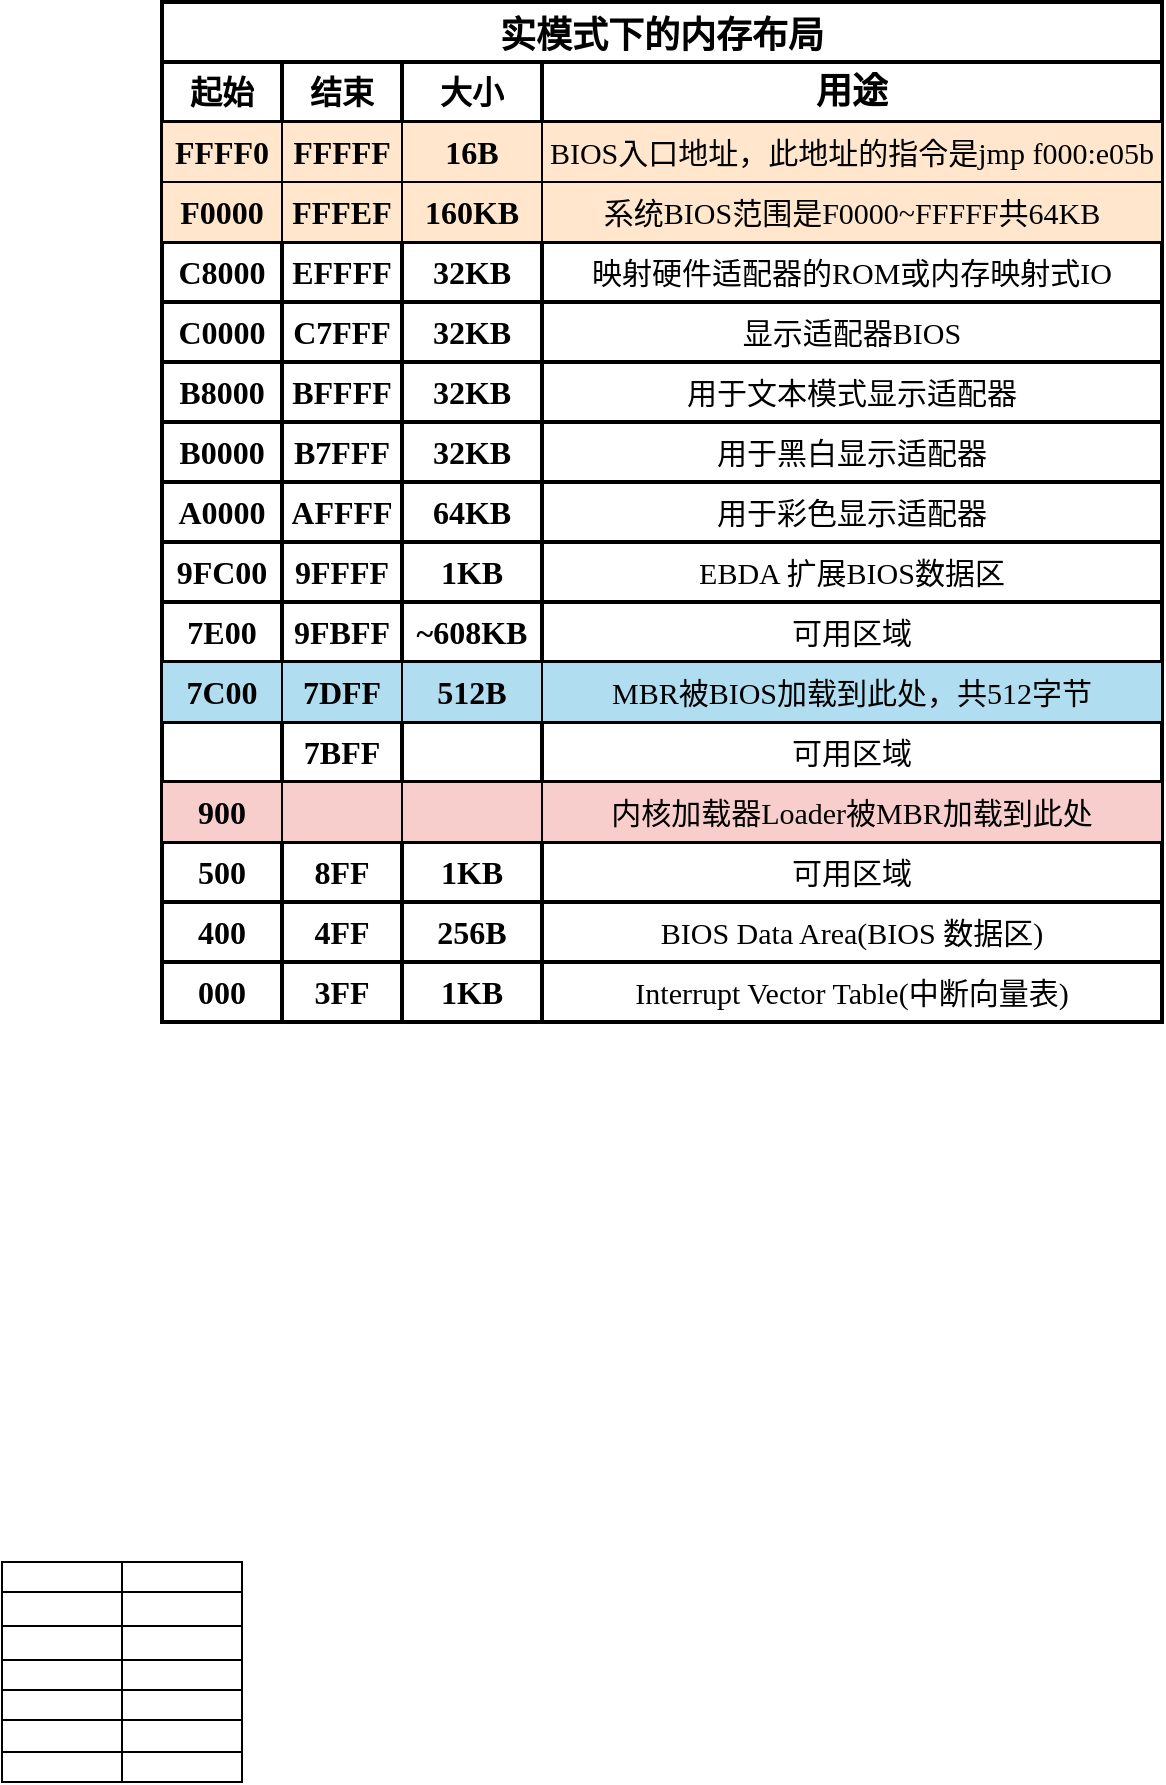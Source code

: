 <mxfile version="16.2.4" type="github">
  <diagram id="jSHMd2aRh1e1BJgxXP-O" name="Page-1">
    <mxGraphModel dx="981" dy="5235" grid="1" gridSize="10" guides="1" tooltips="1" connect="1" arrows="1" fold="1" page="1" pageScale="1" pageWidth="3300" pageHeight="4681" math="0" shadow="0">
      <root>
        <mxCell id="0" />
        <mxCell id="1" parent="0" />
        <mxCell id="OWTbBdpXJU32U66mGdt4-4" value="" style="shape=table;startSize=0;container=1;collapsible=0;childLayout=tableLayout;" parent="1" vertex="1">
          <mxGeometry x="40" y="30" width="120" height="110" as="geometry" />
        </mxCell>
        <mxCell id="OWTbBdpXJU32U66mGdt4-23" style="shape=tableRow;horizontal=0;startSize=0;swimlaneHead=0;swimlaneBody=0;top=0;left=0;bottom=0;right=0;collapsible=0;dropTarget=0;fillColor=none;points=[[0,0.5],[1,0.5]];portConstraint=eastwest;" parent="OWTbBdpXJU32U66mGdt4-4" vertex="1">
          <mxGeometry width="120" height="15" as="geometry" />
        </mxCell>
        <mxCell id="OWTbBdpXJU32U66mGdt4-24" style="shape=partialRectangle;html=1;whiteSpace=wrap;connectable=0;overflow=hidden;fillColor=none;top=0;left=0;bottom=0;right=0;pointerEvents=1;" parent="OWTbBdpXJU32U66mGdt4-23" vertex="1">
          <mxGeometry width="60" height="15" as="geometry">
            <mxRectangle width="60" height="15" as="alternateBounds" />
          </mxGeometry>
        </mxCell>
        <mxCell id="OWTbBdpXJU32U66mGdt4-25" style="shape=partialRectangle;html=1;whiteSpace=wrap;connectable=0;overflow=hidden;fillColor=none;top=0;left=0;bottom=0;right=0;pointerEvents=1;" parent="OWTbBdpXJU32U66mGdt4-23" vertex="1">
          <mxGeometry x="60" width="60" height="15" as="geometry">
            <mxRectangle width="60" height="15" as="alternateBounds" />
          </mxGeometry>
        </mxCell>
        <mxCell id="OWTbBdpXJU32U66mGdt4-5" value="" style="shape=tableRow;horizontal=0;startSize=0;swimlaneHead=0;swimlaneBody=0;top=0;left=0;bottom=0;right=0;collapsible=0;dropTarget=0;fillColor=none;points=[[0,0.5],[1,0.5]];portConstraint=eastwest;" parent="OWTbBdpXJU32U66mGdt4-4" vertex="1">
          <mxGeometry y="15" width="120" height="17" as="geometry" />
        </mxCell>
        <mxCell id="OWTbBdpXJU32U66mGdt4-6" value="" style="shape=partialRectangle;html=1;whiteSpace=wrap;connectable=0;overflow=hidden;fillColor=none;top=0;left=0;bottom=0;right=0;pointerEvents=1;" parent="OWTbBdpXJU32U66mGdt4-5" vertex="1">
          <mxGeometry width="60" height="17" as="geometry">
            <mxRectangle width="60" height="17" as="alternateBounds" />
          </mxGeometry>
        </mxCell>
        <mxCell id="OWTbBdpXJU32U66mGdt4-7" value="" style="shape=partialRectangle;html=1;whiteSpace=wrap;connectable=0;overflow=hidden;fillColor=none;top=0;left=0;bottom=0;right=0;pointerEvents=1;" parent="OWTbBdpXJU32U66mGdt4-5" vertex="1">
          <mxGeometry x="60" width="60" height="17" as="geometry">
            <mxRectangle width="60" height="17" as="alternateBounds" />
          </mxGeometry>
        </mxCell>
        <mxCell id="OWTbBdpXJU32U66mGdt4-8" value="" style="shape=tableRow;horizontal=0;startSize=0;swimlaneHead=0;swimlaneBody=0;top=0;left=0;bottom=0;right=0;collapsible=0;dropTarget=0;fillColor=none;points=[[0,0.5],[1,0.5]];portConstraint=eastwest;" parent="OWTbBdpXJU32U66mGdt4-4" vertex="1">
          <mxGeometry y="32" width="120" height="17" as="geometry" />
        </mxCell>
        <mxCell id="OWTbBdpXJU32U66mGdt4-9" value="" style="shape=partialRectangle;html=1;whiteSpace=wrap;connectable=0;overflow=hidden;fillColor=none;top=0;left=0;bottom=0;right=0;pointerEvents=1;" parent="OWTbBdpXJU32U66mGdt4-8" vertex="1">
          <mxGeometry width="60" height="17" as="geometry">
            <mxRectangle width="60" height="17" as="alternateBounds" />
          </mxGeometry>
        </mxCell>
        <mxCell id="OWTbBdpXJU32U66mGdt4-10" value="" style="shape=partialRectangle;html=1;whiteSpace=wrap;connectable=0;overflow=hidden;fillColor=none;top=0;left=0;bottom=0;right=0;pointerEvents=1;" parent="OWTbBdpXJU32U66mGdt4-8" vertex="1">
          <mxGeometry x="60" width="60" height="17" as="geometry">
            <mxRectangle width="60" height="17" as="alternateBounds" />
          </mxGeometry>
        </mxCell>
        <mxCell id="OWTbBdpXJU32U66mGdt4-11" value="" style="shape=tableRow;horizontal=0;startSize=0;swimlaneHead=0;swimlaneBody=0;top=0;left=0;bottom=0;right=0;collapsible=0;dropTarget=0;fillColor=none;points=[[0,0.5],[1,0.5]];portConstraint=eastwest;" parent="OWTbBdpXJU32U66mGdt4-4" vertex="1">
          <mxGeometry y="49" width="120" height="15" as="geometry" />
        </mxCell>
        <mxCell id="OWTbBdpXJU32U66mGdt4-12" value="" style="shape=partialRectangle;html=1;whiteSpace=wrap;connectable=0;overflow=hidden;fillColor=none;top=0;left=0;bottom=0;right=0;pointerEvents=1;" parent="OWTbBdpXJU32U66mGdt4-11" vertex="1">
          <mxGeometry width="60" height="15" as="geometry">
            <mxRectangle width="60" height="15" as="alternateBounds" />
          </mxGeometry>
        </mxCell>
        <mxCell id="OWTbBdpXJU32U66mGdt4-13" value="" style="shape=partialRectangle;html=1;whiteSpace=wrap;connectable=0;overflow=hidden;fillColor=none;top=0;left=0;bottom=0;right=0;pointerEvents=1;" parent="OWTbBdpXJU32U66mGdt4-11" vertex="1">
          <mxGeometry x="60" width="60" height="15" as="geometry">
            <mxRectangle width="60" height="15" as="alternateBounds" />
          </mxGeometry>
        </mxCell>
        <mxCell id="OWTbBdpXJU32U66mGdt4-14" style="shape=tableRow;horizontal=0;startSize=0;swimlaneHead=0;swimlaneBody=0;top=0;left=0;bottom=0;right=0;collapsible=0;dropTarget=0;fillColor=none;points=[[0,0.5],[1,0.5]];portConstraint=eastwest;" parent="OWTbBdpXJU32U66mGdt4-4" vertex="1">
          <mxGeometry y="64" width="120" height="15" as="geometry" />
        </mxCell>
        <mxCell id="OWTbBdpXJU32U66mGdt4-15" style="shape=partialRectangle;html=1;whiteSpace=wrap;connectable=0;overflow=hidden;fillColor=none;top=0;left=0;bottom=0;right=0;pointerEvents=1;" parent="OWTbBdpXJU32U66mGdt4-14" vertex="1">
          <mxGeometry width="60" height="15" as="geometry">
            <mxRectangle width="60" height="15" as="alternateBounds" />
          </mxGeometry>
        </mxCell>
        <mxCell id="OWTbBdpXJU32U66mGdt4-16" style="shape=partialRectangle;html=1;whiteSpace=wrap;connectable=0;overflow=hidden;fillColor=none;top=0;left=0;bottom=0;right=0;pointerEvents=1;" parent="OWTbBdpXJU32U66mGdt4-14" vertex="1">
          <mxGeometry x="60" width="60" height="15" as="geometry">
            <mxRectangle width="60" height="15" as="alternateBounds" />
          </mxGeometry>
        </mxCell>
        <mxCell id="OWTbBdpXJU32U66mGdt4-26" style="shape=tableRow;horizontal=0;startSize=0;swimlaneHead=0;swimlaneBody=0;top=0;left=0;bottom=0;right=0;collapsible=0;dropTarget=0;fillColor=none;points=[[0,0.5],[1,0.5]];portConstraint=eastwest;" parent="OWTbBdpXJU32U66mGdt4-4" vertex="1">
          <mxGeometry y="79" width="120" height="16" as="geometry" />
        </mxCell>
        <mxCell id="OWTbBdpXJU32U66mGdt4-27" style="shape=partialRectangle;html=1;whiteSpace=wrap;connectable=0;overflow=hidden;fillColor=none;top=0;left=0;bottom=0;right=0;pointerEvents=1;" parent="OWTbBdpXJU32U66mGdt4-26" vertex="1">
          <mxGeometry width="60" height="16" as="geometry">
            <mxRectangle width="60" height="16" as="alternateBounds" />
          </mxGeometry>
        </mxCell>
        <mxCell id="OWTbBdpXJU32U66mGdt4-28" style="shape=partialRectangle;html=1;whiteSpace=wrap;connectable=0;overflow=hidden;fillColor=none;top=0;left=0;bottom=0;right=0;pointerEvents=1;" parent="OWTbBdpXJU32U66mGdt4-26" vertex="1">
          <mxGeometry x="60" width="60" height="16" as="geometry">
            <mxRectangle width="60" height="16" as="alternateBounds" />
          </mxGeometry>
        </mxCell>
        <mxCell id="OWTbBdpXJU32U66mGdt4-17" style="shape=tableRow;horizontal=0;startSize=0;swimlaneHead=0;swimlaneBody=0;top=0;left=0;bottom=0;right=0;collapsible=0;dropTarget=0;fillColor=none;points=[[0,0.5],[1,0.5]];portConstraint=eastwest;" parent="OWTbBdpXJU32U66mGdt4-4" vertex="1">
          <mxGeometry y="95" width="120" height="15" as="geometry" />
        </mxCell>
        <mxCell id="OWTbBdpXJU32U66mGdt4-18" style="shape=partialRectangle;html=1;whiteSpace=wrap;connectable=0;overflow=hidden;fillColor=none;top=0;left=0;bottom=0;right=0;pointerEvents=1;" parent="OWTbBdpXJU32U66mGdt4-17" vertex="1">
          <mxGeometry width="60" height="15" as="geometry">
            <mxRectangle width="60" height="15" as="alternateBounds" />
          </mxGeometry>
        </mxCell>
        <mxCell id="OWTbBdpXJU32U66mGdt4-19" style="shape=partialRectangle;html=1;whiteSpace=wrap;connectable=0;overflow=hidden;fillColor=none;top=0;left=0;bottom=0;right=0;pointerEvents=1;" parent="OWTbBdpXJU32U66mGdt4-17" vertex="1">
          <mxGeometry x="60" width="60" height="15" as="geometry">
            <mxRectangle width="60" height="15" as="alternateBounds" />
          </mxGeometry>
        </mxCell>
        <mxCell id="o6nMfCskGU3qGilAY7_D-102" value="实模式下的内存布局" style="shape=table;startSize=30;container=1;collapsible=0;childLayout=tableLayout;fontFamily=Times New Roman;fontSize=18;fontStyle=1;strokeColor=default;strokeWidth=2;fillColor=default;top=1;" vertex="1" parent="1">
          <mxGeometry x="120" y="-750" width="500" height="510" as="geometry" />
        </mxCell>
        <mxCell id="o6nMfCskGU3qGilAY7_D-103" value="" style="shape=tableRow;horizontal=0;startSize=0;swimlaneHead=0;swimlaneBody=0;top=0;left=0;bottom=0;right=0;collapsible=0;dropTarget=0;fillColor=none;points=[[0,0.5],[1,0.5]];portConstraint=eastwest;fontFamily=Times New Roman;fontSize=18;" vertex="1" parent="o6nMfCskGU3qGilAY7_D-102">
          <mxGeometry y="30" width="500" height="30" as="geometry" />
        </mxCell>
        <mxCell id="o6nMfCskGU3qGilAY7_D-104" value="起始" style="shape=partialRectangle;html=1;whiteSpace=wrap;connectable=0;overflow=hidden;fillColor=none;top=0;left=0;bottom=0;right=0;pointerEvents=1;fontFamily=Times New Roman;fontSize=16;fontStyle=1" vertex="1" parent="o6nMfCskGU3qGilAY7_D-103">
          <mxGeometry width="60" height="30" as="geometry">
            <mxRectangle width="60" height="30" as="alternateBounds" />
          </mxGeometry>
        </mxCell>
        <mxCell id="o6nMfCskGU3qGilAY7_D-105" value="结束" style="shape=partialRectangle;html=1;whiteSpace=wrap;connectable=0;overflow=hidden;fillColor=none;top=0;left=0;bottom=0;right=0;pointerEvents=1;fontFamily=Times New Roman;fontSize=16;fontStyle=1" vertex="1" parent="o6nMfCskGU3qGilAY7_D-103">
          <mxGeometry x="60" width="60" height="30" as="geometry">
            <mxRectangle width="60" height="30" as="alternateBounds" />
          </mxGeometry>
        </mxCell>
        <mxCell id="o6nMfCskGU3qGilAY7_D-106" value="大小" style="shape=partialRectangle;html=1;whiteSpace=wrap;connectable=0;overflow=hidden;fillColor=none;top=0;left=0;bottom=0;right=0;pointerEvents=1;fontFamily=Times New Roman;fontSize=16;fontStyle=1" vertex="1" parent="o6nMfCskGU3qGilAY7_D-103">
          <mxGeometry x="120" width="70" height="30" as="geometry">
            <mxRectangle width="70" height="30" as="alternateBounds" />
          </mxGeometry>
        </mxCell>
        <mxCell id="o6nMfCskGU3qGilAY7_D-107" value="&lt;font style=&quot;font-size: 18px;&quot;&gt;用途&lt;/font&gt;" style="shape=partialRectangle;html=1;whiteSpace=wrap;connectable=0;overflow=hidden;fillColor=none;top=0;left=0;bottom=0;right=0;pointerEvents=1;fontFamily=Times New Roman;fontSize=18;fontStyle=1" vertex="1" parent="o6nMfCskGU3qGilAY7_D-103">
          <mxGeometry x="190" width="310" height="30" as="geometry">
            <mxRectangle width="310" height="30" as="alternateBounds" />
          </mxGeometry>
        </mxCell>
        <mxCell id="o6nMfCskGU3qGilAY7_D-118" value="" style="shape=tableRow;horizontal=0;startSize=0;swimlaneHead=0;swimlaneBody=0;top=0;left=0;bottom=0;right=0;collapsible=0;dropTarget=0;fillColor=none;points=[[0,0.5],[1,0.5]];portConstraint=eastwest;fontFamily=Times New Roman;fontSize=18;" vertex="1" parent="o6nMfCskGU3qGilAY7_D-102">
          <mxGeometry y="60" width="500" height="30" as="geometry" />
        </mxCell>
        <mxCell id="o6nMfCskGU3qGilAY7_D-119" value="FFFF0" style="shape=partialRectangle;html=1;whiteSpace=wrap;connectable=0;overflow=hidden;fillColor=#ffe6cc;top=1;left=1;bottom=1;right=1;pointerEvents=1;fontFamily=Times New Roman;fontSize=16;fontStyle=1;strokeColor=#000000;" vertex="1" parent="o6nMfCskGU3qGilAY7_D-118">
          <mxGeometry width="60" height="30" as="geometry">
            <mxRectangle width="60" height="30" as="alternateBounds" />
          </mxGeometry>
        </mxCell>
        <mxCell id="o6nMfCskGU3qGilAY7_D-120" value="FFFFF" style="shape=partialRectangle;html=1;whiteSpace=wrap;connectable=0;overflow=hidden;fillColor=#ffe6cc;top=1;left=1;bottom=1;right=1;pointerEvents=1;fontFamily=Times New Roman;fontSize=16;fontStyle=1;strokeColor=#000000;" vertex="1" parent="o6nMfCskGU3qGilAY7_D-118">
          <mxGeometry x="60" width="60" height="30" as="geometry">
            <mxRectangle width="60" height="30" as="alternateBounds" />
          </mxGeometry>
        </mxCell>
        <mxCell id="o6nMfCskGU3qGilAY7_D-121" value="16B" style="shape=partialRectangle;html=1;whiteSpace=wrap;connectable=0;overflow=hidden;fillColor=#ffe6cc;top=1;left=1;bottom=1;right=1;pointerEvents=1;fontFamily=Times New Roman;fontSize=16;fontStyle=1;strokeColor=#000000;" vertex="1" parent="o6nMfCskGU3qGilAY7_D-118">
          <mxGeometry x="120" width="70" height="30" as="geometry">
            <mxRectangle width="70" height="30" as="alternateBounds" />
          </mxGeometry>
        </mxCell>
        <mxCell id="o6nMfCskGU3qGilAY7_D-122" value="BIOS入口地址，此地址的指令是jmp f000:e05b" style="shape=partialRectangle;html=1;whiteSpace=wrap;connectable=0;overflow=hidden;fillColor=#ffe6cc;top=1;left=1;bottom=1;right=1;pointerEvents=1;fontFamily=Times New Roman;fontSize=15;strokeColor=#000000;" vertex="1" parent="o6nMfCskGU3qGilAY7_D-118">
          <mxGeometry x="190" width="310" height="30" as="geometry">
            <mxRectangle width="310" height="30" as="alternateBounds" />
          </mxGeometry>
        </mxCell>
        <mxCell id="o6nMfCskGU3qGilAY7_D-123" value="" style="shape=tableRow;horizontal=0;startSize=0;swimlaneHead=0;swimlaneBody=0;top=0;left=0;bottom=0;right=0;collapsible=0;dropTarget=0;fillColor=none;points=[[0,0.5],[1,0.5]];portConstraint=eastwest;fontFamily=Times New Roman;fontSize=18;" vertex="1" parent="o6nMfCskGU3qGilAY7_D-102">
          <mxGeometry y="90" width="500" height="30" as="geometry" />
        </mxCell>
        <mxCell id="o6nMfCskGU3qGilAY7_D-124" value="F0000" style="shape=partialRectangle;html=1;whiteSpace=wrap;connectable=0;overflow=hidden;fillColor=#ffe6cc;top=1;left=1;bottom=1;right=1;pointerEvents=1;fontFamily=Times New Roman;fontSize=16;fontStyle=1;strokeColor=#000000;" vertex="1" parent="o6nMfCskGU3qGilAY7_D-123">
          <mxGeometry width="60" height="30" as="geometry">
            <mxRectangle width="60" height="30" as="alternateBounds" />
          </mxGeometry>
        </mxCell>
        <mxCell id="o6nMfCskGU3qGilAY7_D-125" value="FFFEF" style="shape=partialRectangle;html=1;whiteSpace=wrap;connectable=0;overflow=hidden;fillColor=#ffe6cc;top=1;left=1;bottom=1;right=1;pointerEvents=1;fontFamily=Times New Roman;fontSize=16;fontStyle=1;strokeColor=#000000;" vertex="1" parent="o6nMfCskGU3qGilAY7_D-123">
          <mxGeometry x="60" width="60" height="30" as="geometry">
            <mxRectangle width="60" height="30" as="alternateBounds" />
          </mxGeometry>
        </mxCell>
        <mxCell id="o6nMfCskGU3qGilAY7_D-126" value="160KB" style="shape=partialRectangle;html=1;whiteSpace=wrap;connectable=0;overflow=hidden;fillColor=#ffe6cc;top=1;left=1;bottom=1;right=1;pointerEvents=1;fontFamily=Times New Roman;fontSize=16;fontStyle=1;strokeColor=#000000;" vertex="1" parent="o6nMfCskGU3qGilAY7_D-123">
          <mxGeometry x="120" width="70" height="30" as="geometry">
            <mxRectangle width="70" height="30" as="alternateBounds" />
          </mxGeometry>
        </mxCell>
        <mxCell id="o6nMfCskGU3qGilAY7_D-127" value="系统BIOS范围是F0000~FFFFF共64KB" style="shape=partialRectangle;html=1;whiteSpace=wrap;connectable=0;overflow=hidden;fillColor=#ffe6cc;top=1;left=1;bottom=1;right=1;pointerEvents=1;fontFamily=Times New Roman;fontSize=15;strokeColor=#000000;sketch=0;shadow=0;" vertex="1" parent="o6nMfCskGU3qGilAY7_D-123">
          <mxGeometry x="190" width="310" height="30" as="geometry">
            <mxRectangle width="310" height="30" as="alternateBounds" />
          </mxGeometry>
        </mxCell>
        <mxCell id="o6nMfCskGU3qGilAY7_D-188" style="shape=tableRow;horizontal=0;startSize=0;swimlaneHead=0;swimlaneBody=0;top=0;left=0;bottom=0;right=0;collapsible=0;dropTarget=0;fillColor=none;points=[[0,0.5],[1,0.5]];portConstraint=eastwest;fontFamily=Times New Roman;fontSize=18;" vertex="1" parent="o6nMfCskGU3qGilAY7_D-102">
          <mxGeometry y="120" width="500" height="30" as="geometry" />
        </mxCell>
        <mxCell id="o6nMfCskGU3qGilAY7_D-189" value="C8000" style="shape=partialRectangle;html=1;whiteSpace=wrap;connectable=0;overflow=hidden;fillColor=none;top=0;left=0;bottom=0;right=0;pointerEvents=1;fontFamily=Times New Roman;fontSize=16;fontStyle=1" vertex="1" parent="o6nMfCskGU3qGilAY7_D-188">
          <mxGeometry width="60" height="30" as="geometry">
            <mxRectangle width="60" height="30" as="alternateBounds" />
          </mxGeometry>
        </mxCell>
        <mxCell id="o6nMfCskGU3qGilAY7_D-190" value="EFFFF" style="shape=partialRectangle;html=1;whiteSpace=wrap;connectable=0;overflow=hidden;fillColor=none;top=0;left=0;bottom=0;right=0;pointerEvents=1;fontFamily=Times New Roman;fontSize=16;fontStyle=1" vertex="1" parent="o6nMfCskGU3qGilAY7_D-188">
          <mxGeometry x="60" width="60" height="30" as="geometry">
            <mxRectangle width="60" height="30" as="alternateBounds" />
          </mxGeometry>
        </mxCell>
        <mxCell id="o6nMfCskGU3qGilAY7_D-191" value="32KB" style="shape=partialRectangle;html=1;whiteSpace=wrap;connectable=0;overflow=hidden;fillColor=none;top=0;left=0;bottom=0;right=0;pointerEvents=1;fontFamily=Times New Roman;fontSize=16;fontStyle=1" vertex="1" parent="o6nMfCskGU3qGilAY7_D-188">
          <mxGeometry x="120" width="70" height="30" as="geometry">
            <mxRectangle width="70" height="30" as="alternateBounds" />
          </mxGeometry>
        </mxCell>
        <mxCell id="o6nMfCskGU3qGilAY7_D-192" value="映射硬件适配器的ROM或内存映射式IO" style="shape=partialRectangle;html=1;whiteSpace=wrap;connectable=0;overflow=hidden;fillColor=none;top=0;left=0;bottom=0;right=0;pointerEvents=1;fontFamily=Times New Roman;fontSize=15;" vertex="1" parent="o6nMfCskGU3qGilAY7_D-188">
          <mxGeometry x="190" width="310" height="30" as="geometry">
            <mxRectangle width="310" height="30" as="alternateBounds" />
          </mxGeometry>
        </mxCell>
        <mxCell id="o6nMfCskGU3qGilAY7_D-128" value="" style="shape=tableRow;horizontal=0;startSize=0;swimlaneHead=0;swimlaneBody=0;top=0;left=0;bottom=0;right=0;collapsible=0;dropTarget=0;fillColor=none;points=[[0,0.5],[1,0.5]];portConstraint=eastwest;fontFamily=Times New Roman;fontSize=18;" vertex="1" parent="o6nMfCskGU3qGilAY7_D-102">
          <mxGeometry y="150" width="500" height="30" as="geometry" />
        </mxCell>
        <mxCell id="o6nMfCskGU3qGilAY7_D-129" value="C0000" style="shape=partialRectangle;html=1;whiteSpace=wrap;connectable=0;overflow=hidden;fillColor=none;top=0;left=0;bottom=0;right=0;pointerEvents=1;fontFamily=Times New Roman;fontSize=16;fontStyle=1" vertex="1" parent="o6nMfCskGU3qGilAY7_D-128">
          <mxGeometry width="60" height="30" as="geometry">
            <mxRectangle width="60" height="30" as="alternateBounds" />
          </mxGeometry>
        </mxCell>
        <mxCell id="o6nMfCskGU3qGilAY7_D-130" value="C7FFF" style="shape=partialRectangle;html=1;whiteSpace=wrap;connectable=0;overflow=hidden;fillColor=none;top=0;left=0;bottom=0;right=0;pointerEvents=1;fontFamily=Times New Roman;fontSize=16;fontStyle=1" vertex="1" parent="o6nMfCskGU3qGilAY7_D-128">
          <mxGeometry x="60" width="60" height="30" as="geometry">
            <mxRectangle width="60" height="30" as="alternateBounds" />
          </mxGeometry>
        </mxCell>
        <mxCell id="o6nMfCskGU3qGilAY7_D-131" value="32KB" style="shape=partialRectangle;html=1;whiteSpace=wrap;connectable=0;overflow=hidden;fillColor=none;top=0;left=0;bottom=0;right=0;pointerEvents=1;fontFamily=Times New Roman;fontSize=16;fontStyle=1" vertex="1" parent="o6nMfCskGU3qGilAY7_D-128">
          <mxGeometry x="120" width="70" height="30" as="geometry">
            <mxRectangle width="70" height="30" as="alternateBounds" />
          </mxGeometry>
        </mxCell>
        <mxCell id="o6nMfCskGU3qGilAY7_D-132" value="" style="shape=partialRectangle;html=1;whiteSpace=wrap;connectable=0;overflow=hidden;fillColor=none;top=0;left=0;bottom=0;right=0;pointerEvents=1;fontFamily=Times New Roman;fontSize=15;" vertex="1" parent="o6nMfCskGU3qGilAY7_D-128">
          <mxGeometry x="190" width="310" height="30" as="geometry">
            <mxRectangle width="310" height="30" as="alternateBounds" />
          </mxGeometry>
        </mxCell>
        <mxCell id="o6nMfCskGU3qGilAY7_D-133" value="" style="shape=tableRow;horizontal=0;startSize=0;swimlaneHead=0;swimlaneBody=0;top=0;left=0;bottom=0;right=0;collapsible=0;dropTarget=0;fillColor=none;points=[[0,0.5],[1,0.5]];portConstraint=eastwest;fontFamily=Times New Roman;fontSize=18;" vertex="1" parent="o6nMfCskGU3qGilAY7_D-102">
          <mxGeometry y="180" width="500" height="30" as="geometry" />
        </mxCell>
        <mxCell id="o6nMfCskGU3qGilAY7_D-134" value="B8000" style="shape=partialRectangle;html=1;whiteSpace=wrap;connectable=0;overflow=hidden;fillColor=none;top=0;left=0;bottom=0;right=0;pointerEvents=1;fontFamily=Times New Roman;fontSize=16;fontStyle=1" vertex="1" parent="o6nMfCskGU3qGilAY7_D-133">
          <mxGeometry width="60" height="30" as="geometry">
            <mxRectangle width="60" height="30" as="alternateBounds" />
          </mxGeometry>
        </mxCell>
        <mxCell id="o6nMfCskGU3qGilAY7_D-135" value="BFFFF" style="shape=partialRectangle;html=1;whiteSpace=wrap;connectable=0;overflow=hidden;fillColor=none;top=0;left=0;bottom=0;right=0;pointerEvents=1;fontFamily=Times New Roman;fontSize=16;fontStyle=1" vertex="1" parent="o6nMfCskGU3qGilAY7_D-133">
          <mxGeometry x="60" width="60" height="30" as="geometry">
            <mxRectangle width="60" height="30" as="alternateBounds" />
          </mxGeometry>
        </mxCell>
        <mxCell id="o6nMfCskGU3qGilAY7_D-136" value="32KB" style="shape=partialRectangle;html=1;whiteSpace=wrap;connectable=0;overflow=hidden;fillColor=none;top=0;left=0;bottom=0;right=0;pointerEvents=1;fontFamily=Times New Roman;fontSize=16;fontStyle=1" vertex="1" parent="o6nMfCskGU3qGilAY7_D-133">
          <mxGeometry x="120" width="70" height="30" as="geometry">
            <mxRectangle width="70" height="30" as="alternateBounds" />
          </mxGeometry>
        </mxCell>
        <mxCell id="o6nMfCskGU3qGilAY7_D-137" value="用于文本模式显示适配器" style="shape=partialRectangle;html=1;whiteSpace=wrap;connectable=0;overflow=hidden;fillColor=none;top=0;left=0;bottom=0;right=0;pointerEvents=1;fontFamily=Times New Roman;fontSize=15;" vertex="1" parent="o6nMfCskGU3qGilAY7_D-133">
          <mxGeometry x="190" width="310" height="30" as="geometry">
            <mxRectangle width="310" height="30" as="alternateBounds" />
          </mxGeometry>
        </mxCell>
        <mxCell id="o6nMfCskGU3qGilAY7_D-138" value="" style="shape=tableRow;horizontal=0;startSize=0;swimlaneHead=0;swimlaneBody=0;top=0;left=0;bottom=0;right=0;collapsible=0;dropTarget=0;fillColor=none;points=[[0,0.5],[1,0.5]];portConstraint=eastwest;fontFamily=Times New Roman;fontSize=18;" vertex="1" parent="o6nMfCskGU3qGilAY7_D-102">
          <mxGeometry y="210" width="500" height="30" as="geometry" />
        </mxCell>
        <mxCell id="o6nMfCskGU3qGilAY7_D-139" value="B0000" style="shape=partialRectangle;html=1;whiteSpace=wrap;connectable=0;overflow=hidden;fillColor=none;top=0;left=0;bottom=0;right=0;pointerEvents=1;fontFamily=Times New Roman;fontSize=16;fontStyle=1" vertex="1" parent="o6nMfCskGU3qGilAY7_D-138">
          <mxGeometry width="60" height="30" as="geometry">
            <mxRectangle width="60" height="30" as="alternateBounds" />
          </mxGeometry>
        </mxCell>
        <mxCell id="o6nMfCskGU3qGilAY7_D-140" value="B7FFF" style="shape=partialRectangle;html=1;whiteSpace=wrap;connectable=0;overflow=hidden;fillColor=none;top=0;left=0;bottom=0;right=0;pointerEvents=1;fontFamily=Times New Roman;fontSize=16;fontStyle=1" vertex="1" parent="o6nMfCskGU3qGilAY7_D-138">
          <mxGeometry x="60" width="60" height="30" as="geometry">
            <mxRectangle width="60" height="30" as="alternateBounds" />
          </mxGeometry>
        </mxCell>
        <mxCell id="o6nMfCskGU3qGilAY7_D-141" value="32KB" style="shape=partialRectangle;html=1;whiteSpace=wrap;connectable=0;overflow=hidden;fillColor=none;top=0;left=0;bottom=0;right=0;pointerEvents=1;fontFamily=Times New Roman;fontSize=16;fontStyle=1" vertex="1" parent="o6nMfCskGU3qGilAY7_D-138">
          <mxGeometry x="120" width="70" height="30" as="geometry">
            <mxRectangle width="70" height="30" as="alternateBounds" />
          </mxGeometry>
        </mxCell>
        <mxCell id="o6nMfCskGU3qGilAY7_D-142" value="用于黑白显示适配器" style="shape=partialRectangle;html=1;whiteSpace=wrap;connectable=0;overflow=hidden;fillColor=none;top=0;left=0;bottom=0;right=0;pointerEvents=1;fontFamily=Times New Roman;fontSize=15;" vertex="1" parent="o6nMfCskGU3qGilAY7_D-138">
          <mxGeometry x="190" width="310" height="30" as="geometry">
            <mxRectangle width="310" height="30" as="alternateBounds" />
          </mxGeometry>
        </mxCell>
        <mxCell id="o6nMfCskGU3qGilAY7_D-143" value="" style="shape=tableRow;horizontal=0;startSize=0;swimlaneHead=0;swimlaneBody=0;top=0;left=0;bottom=0;right=0;collapsible=0;dropTarget=0;fillColor=none;points=[[0,0.5],[1,0.5]];portConstraint=eastwest;fontFamily=Times New Roman;fontSize=18;" vertex="1" parent="o6nMfCskGU3qGilAY7_D-102">
          <mxGeometry y="240" width="500" height="30" as="geometry" />
        </mxCell>
        <mxCell id="o6nMfCskGU3qGilAY7_D-144" value="A0000" style="shape=partialRectangle;html=1;whiteSpace=wrap;connectable=0;overflow=hidden;fillColor=none;top=0;left=0;bottom=0;right=0;pointerEvents=1;fontFamily=Times New Roman;fontSize=16;fontStyle=1" vertex="1" parent="o6nMfCskGU3qGilAY7_D-143">
          <mxGeometry width="60" height="30" as="geometry">
            <mxRectangle width="60" height="30" as="alternateBounds" />
          </mxGeometry>
        </mxCell>
        <mxCell id="o6nMfCskGU3qGilAY7_D-145" value="AFFFF" style="shape=partialRectangle;html=1;whiteSpace=wrap;connectable=0;overflow=hidden;fillColor=none;top=0;left=0;bottom=0;right=0;pointerEvents=1;fontFamily=Times New Roman;fontSize=16;fontStyle=1" vertex="1" parent="o6nMfCskGU3qGilAY7_D-143">
          <mxGeometry x="60" width="60" height="30" as="geometry">
            <mxRectangle width="60" height="30" as="alternateBounds" />
          </mxGeometry>
        </mxCell>
        <mxCell id="o6nMfCskGU3qGilAY7_D-146" value="64KB" style="shape=partialRectangle;html=1;whiteSpace=wrap;connectable=0;overflow=hidden;fillColor=none;top=0;left=0;bottom=0;right=0;pointerEvents=1;fontFamily=Times New Roman;fontSize=16;fontStyle=1" vertex="1" parent="o6nMfCskGU3qGilAY7_D-143">
          <mxGeometry x="120" width="70" height="30" as="geometry">
            <mxRectangle width="70" height="30" as="alternateBounds" />
          </mxGeometry>
        </mxCell>
        <mxCell id="o6nMfCskGU3qGilAY7_D-147" value="用于彩色显示适配器" style="shape=partialRectangle;html=1;whiteSpace=wrap;connectable=0;overflow=hidden;fillColor=none;top=0;left=0;bottom=0;right=0;pointerEvents=1;fontFamily=Times New Roman;fontSize=15;" vertex="1" parent="o6nMfCskGU3qGilAY7_D-143">
          <mxGeometry x="190" width="310" height="30" as="geometry">
            <mxRectangle width="310" height="30" as="alternateBounds" />
          </mxGeometry>
        </mxCell>
        <mxCell id="o6nMfCskGU3qGilAY7_D-148" value="" style="shape=tableRow;horizontal=0;startSize=0;swimlaneHead=0;swimlaneBody=0;top=0;left=0;bottom=0;right=0;collapsible=0;dropTarget=0;fillColor=none;points=[[0,0.5],[1,0.5]];portConstraint=eastwest;fontFamily=Times New Roman;fontSize=18;" vertex="1" parent="o6nMfCskGU3qGilAY7_D-102">
          <mxGeometry y="270" width="500" height="30" as="geometry" />
        </mxCell>
        <mxCell id="o6nMfCskGU3qGilAY7_D-149" value="9FC00" style="shape=partialRectangle;html=1;whiteSpace=wrap;connectable=0;overflow=hidden;fillColor=none;top=0;left=0;bottom=0;right=0;pointerEvents=1;fontFamily=Times New Roman;fontSize=16;fontStyle=1" vertex="1" parent="o6nMfCskGU3qGilAY7_D-148">
          <mxGeometry width="60" height="30" as="geometry">
            <mxRectangle width="60" height="30" as="alternateBounds" />
          </mxGeometry>
        </mxCell>
        <mxCell id="o6nMfCskGU3qGilAY7_D-150" value="9FFFF" style="shape=partialRectangle;html=1;whiteSpace=wrap;connectable=0;overflow=hidden;fillColor=none;top=0;left=0;bottom=0;right=0;pointerEvents=1;fontFamily=Times New Roman;fontSize=16;fontStyle=1" vertex="1" parent="o6nMfCskGU3qGilAY7_D-148">
          <mxGeometry x="60" width="60" height="30" as="geometry">
            <mxRectangle width="60" height="30" as="alternateBounds" />
          </mxGeometry>
        </mxCell>
        <mxCell id="o6nMfCskGU3qGilAY7_D-151" value="1KB" style="shape=partialRectangle;html=1;whiteSpace=wrap;connectable=0;overflow=hidden;fillColor=none;top=0;left=0;bottom=0;right=0;pointerEvents=1;fontFamily=Times New Roman;fontSize=16;fontStyle=1" vertex="1" parent="o6nMfCskGU3qGilAY7_D-148">
          <mxGeometry x="120" width="70" height="30" as="geometry">
            <mxRectangle width="70" height="30" as="alternateBounds" />
          </mxGeometry>
        </mxCell>
        <mxCell id="o6nMfCskGU3qGilAY7_D-152" value="EBDA 扩展BIOS数据区" style="shape=partialRectangle;html=1;whiteSpace=wrap;connectable=0;overflow=hidden;fillColor=none;top=0;left=0;bottom=0;right=0;pointerEvents=1;fontFamily=Times New Roman;fontSize=15;" vertex="1" parent="o6nMfCskGU3qGilAY7_D-148">
          <mxGeometry x="190" width="310" height="30" as="geometry">
            <mxRectangle width="310" height="30" as="alternateBounds" />
          </mxGeometry>
        </mxCell>
        <mxCell id="o6nMfCskGU3qGilAY7_D-153" value="" style="shape=tableRow;horizontal=0;startSize=0;swimlaneHead=0;swimlaneBody=0;top=0;left=0;bottom=0;right=0;collapsible=0;dropTarget=0;fillColor=none;points=[[0,0.5],[1,0.5]];portConstraint=eastwest;fontFamily=Times New Roman;fontSize=18;" vertex="1" parent="o6nMfCskGU3qGilAY7_D-102">
          <mxGeometry y="300" width="500" height="30" as="geometry" />
        </mxCell>
        <mxCell id="o6nMfCskGU3qGilAY7_D-154" value="7E00" style="shape=partialRectangle;html=1;whiteSpace=wrap;connectable=0;overflow=hidden;fillColor=none;top=0;left=0;bottom=0;right=0;pointerEvents=1;fontFamily=Times New Roman;fontSize=16;fontStyle=1" vertex="1" parent="o6nMfCskGU3qGilAY7_D-153">
          <mxGeometry width="60" height="30" as="geometry">
            <mxRectangle width="60" height="30" as="alternateBounds" />
          </mxGeometry>
        </mxCell>
        <mxCell id="o6nMfCskGU3qGilAY7_D-155" value="9FBFF" style="shape=partialRectangle;html=1;whiteSpace=wrap;connectable=0;overflow=hidden;fillColor=none;top=0;left=0;bottom=0;right=0;pointerEvents=1;fontFamily=Times New Roman;fontSize=16;fontStyle=1" vertex="1" parent="o6nMfCskGU3qGilAY7_D-153">
          <mxGeometry x="60" width="60" height="30" as="geometry">
            <mxRectangle width="60" height="30" as="alternateBounds" />
          </mxGeometry>
        </mxCell>
        <mxCell id="o6nMfCskGU3qGilAY7_D-156" value="~608KB" style="shape=partialRectangle;html=1;whiteSpace=wrap;connectable=0;overflow=hidden;fillColor=none;top=0;left=0;bottom=0;right=0;pointerEvents=1;fontFamily=Times New Roman;fontSize=16;fontStyle=1" vertex="1" parent="o6nMfCskGU3qGilAY7_D-153">
          <mxGeometry x="120" width="70" height="30" as="geometry">
            <mxRectangle width="70" height="30" as="alternateBounds" />
          </mxGeometry>
        </mxCell>
        <mxCell id="o6nMfCskGU3qGilAY7_D-157" value="可用区域" style="shape=partialRectangle;html=1;whiteSpace=wrap;connectable=0;overflow=hidden;fillColor=none;top=0;left=0;bottom=0;right=0;pointerEvents=1;fontFamily=Times New Roman;fontSize=15;" vertex="1" parent="o6nMfCskGU3qGilAY7_D-153">
          <mxGeometry x="190" width="310" height="30" as="geometry">
            <mxRectangle width="310" height="30" as="alternateBounds" />
          </mxGeometry>
        </mxCell>
        <mxCell id="o6nMfCskGU3qGilAY7_D-158" value="" style="shape=tableRow;horizontal=0;startSize=0;swimlaneHead=0;swimlaneBody=0;top=0;left=0;bottom=0;right=0;collapsible=0;dropTarget=0;fillColor=none;points=[[0,0.5],[1,0.5]];portConstraint=eastwest;fontFamily=Times New Roman;fontSize=18;" vertex="1" parent="o6nMfCskGU3qGilAY7_D-102">
          <mxGeometry y="330" width="500" height="30" as="geometry" />
        </mxCell>
        <mxCell id="o6nMfCskGU3qGilAY7_D-159" value="7C00" style="shape=partialRectangle;html=1;whiteSpace=wrap;connectable=0;overflow=hidden;fillColor=#b1ddf0;top=1;left=1;bottom=1;right=1;pointerEvents=1;fontFamily=Times New Roman;fontSize=16;fontStyle=1;strokeColor=#000000;fillOpacity=100;" vertex="1" parent="o6nMfCskGU3qGilAY7_D-158">
          <mxGeometry width="60" height="30" as="geometry">
            <mxRectangle width="60" height="30" as="alternateBounds" />
          </mxGeometry>
        </mxCell>
        <mxCell id="o6nMfCskGU3qGilAY7_D-160" value="7DFF" style="shape=partialRectangle;html=1;whiteSpace=wrap;connectable=0;overflow=hidden;fillColor=#b1ddf0;top=1;left=1;bottom=1;right=1;pointerEvents=1;fontFamily=Times New Roman;fontSize=16;fontStyle=1;strokeColor=#000000;fillOpacity=100;" vertex="1" parent="o6nMfCskGU3qGilAY7_D-158">
          <mxGeometry x="60" width="60" height="30" as="geometry">
            <mxRectangle width="60" height="30" as="alternateBounds" />
          </mxGeometry>
        </mxCell>
        <mxCell id="o6nMfCskGU3qGilAY7_D-161" value="512B" style="shape=partialRectangle;html=1;whiteSpace=wrap;connectable=0;overflow=hidden;fillColor=#b1ddf0;top=1;left=1;bottom=1;right=1;pointerEvents=1;fontFamily=Times New Roman;fontSize=16;fontStyle=1;strokeColor=#000000;fillOpacity=100;" vertex="1" parent="o6nMfCskGU3qGilAY7_D-158">
          <mxGeometry x="120" width="70" height="30" as="geometry">
            <mxRectangle width="70" height="30" as="alternateBounds" />
          </mxGeometry>
        </mxCell>
        <mxCell id="o6nMfCskGU3qGilAY7_D-162" value="MBR被BIOS加载到此处，共512字节" style="shape=partialRectangle;html=1;whiteSpace=wrap;connectable=0;overflow=hidden;fillColor=#b1ddf0;top=1;left=1;bottom=1;right=1;pointerEvents=1;fontFamily=Times New Roman;fontSize=15;strokeColor=#000000;fillOpacity=100;" vertex="1" parent="o6nMfCskGU3qGilAY7_D-158">
          <mxGeometry x="190" width="310" height="30" as="geometry">
            <mxRectangle width="310" height="30" as="alternateBounds" />
          </mxGeometry>
        </mxCell>
        <mxCell id="o6nMfCskGU3qGilAY7_D-163" value="" style="shape=tableRow;horizontal=0;startSize=0;swimlaneHead=0;swimlaneBody=0;top=0;left=0;bottom=0;right=0;collapsible=0;dropTarget=0;fillColor=none;points=[[0,0.5],[1,0.5]];portConstraint=eastwest;fontFamily=Times New Roman;fontSize=18;" vertex="1" parent="o6nMfCskGU3qGilAY7_D-102">
          <mxGeometry y="360" width="500" height="30" as="geometry" />
        </mxCell>
        <mxCell id="o6nMfCskGU3qGilAY7_D-164" value="" style="shape=partialRectangle;html=1;whiteSpace=wrap;connectable=0;overflow=hidden;fillColor=none;top=0;left=0;bottom=0;right=0;pointerEvents=1;fontFamily=Times New Roman;fontSize=16;fontStyle=1" vertex="1" parent="o6nMfCskGU3qGilAY7_D-163">
          <mxGeometry width="60" height="30" as="geometry">
            <mxRectangle width="60" height="30" as="alternateBounds" />
          </mxGeometry>
        </mxCell>
        <mxCell id="o6nMfCskGU3qGilAY7_D-165" value="7BFF" style="shape=partialRectangle;html=1;whiteSpace=wrap;connectable=0;overflow=hidden;fillColor=none;top=0;left=0;bottom=0;right=0;pointerEvents=1;fontFamily=Times New Roman;fontSize=16;fontStyle=1" vertex="1" parent="o6nMfCskGU3qGilAY7_D-163">
          <mxGeometry x="60" width="60" height="30" as="geometry">
            <mxRectangle width="60" height="30" as="alternateBounds" />
          </mxGeometry>
        </mxCell>
        <mxCell id="o6nMfCskGU3qGilAY7_D-166" value="" style="shape=partialRectangle;html=1;whiteSpace=wrap;connectable=0;overflow=hidden;fillColor=none;top=0;left=0;bottom=0;right=0;pointerEvents=1;fontFamily=Times New Roman;fontSize=16;fontStyle=1" vertex="1" parent="o6nMfCskGU3qGilAY7_D-163">
          <mxGeometry x="120" width="70" height="30" as="geometry">
            <mxRectangle width="70" height="30" as="alternateBounds" />
          </mxGeometry>
        </mxCell>
        <mxCell id="o6nMfCskGU3qGilAY7_D-167" value="可用区域" style="shape=partialRectangle;html=1;whiteSpace=wrap;connectable=0;overflow=hidden;fillColor=none;top=0;left=0;bottom=0;right=0;pointerEvents=1;fontFamily=Times New Roman;fontSize=15;" vertex="1" parent="o6nMfCskGU3qGilAY7_D-163">
          <mxGeometry x="190" width="310" height="30" as="geometry">
            <mxRectangle width="310" height="30" as="alternateBounds" />
          </mxGeometry>
        </mxCell>
        <mxCell id="o6nMfCskGU3qGilAY7_D-168" value="" style="shape=tableRow;horizontal=0;startSize=0;swimlaneHead=0;swimlaneBody=0;top=0;left=0;bottom=0;right=0;collapsible=0;dropTarget=0;fillColor=none;points=[[0,0.5],[1,0.5]];portConstraint=eastwest;fontFamily=Times New Roman;fontSize=18;" vertex="1" parent="o6nMfCskGU3qGilAY7_D-102">
          <mxGeometry y="390" width="500" height="30" as="geometry" />
        </mxCell>
        <mxCell id="o6nMfCskGU3qGilAY7_D-169" value="900" style="shape=partialRectangle;html=1;whiteSpace=wrap;connectable=0;overflow=hidden;fillColor=#f8cecc;top=1;left=1;bottom=1;right=1;pointerEvents=1;fontFamily=Times New Roman;fontSize=16;fontStyle=1;strokeColor=#000000;" vertex="1" parent="o6nMfCskGU3qGilAY7_D-168">
          <mxGeometry width="60" height="30" as="geometry">
            <mxRectangle width="60" height="30" as="alternateBounds" />
          </mxGeometry>
        </mxCell>
        <mxCell id="o6nMfCskGU3qGilAY7_D-170" value="" style="shape=partialRectangle;html=1;whiteSpace=wrap;connectable=0;overflow=hidden;fillColor=#f8cecc;top=1;left=1;bottom=1;right=1;pointerEvents=1;fontFamily=Times New Roman;fontSize=16;fontStyle=1;strokeColor=#000000;" vertex="1" parent="o6nMfCskGU3qGilAY7_D-168">
          <mxGeometry x="60" width="60" height="30" as="geometry">
            <mxRectangle width="60" height="30" as="alternateBounds" />
          </mxGeometry>
        </mxCell>
        <mxCell id="o6nMfCskGU3qGilAY7_D-171" value="" style="shape=partialRectangle;html=1;whiteSpace=wrap;connectable=0;overflow=hidden;fillColor=#f8cecc;top=1;left=1;bottom=1;right=1;pointerEvents=1;fontFamily=Times New Roman;fontSize=16;fontStyle=1;strokeColor=#000000;" vertex="1" parent="o6nMfCskGU3qGilAY7_D-168">
          <mxGeometry x="120" width="70" height="30" as="geometry">
            <mxRectangle width="70" height="30" as="alternateBounds" />
          </mxGeometry>
        </mxCell>
        <mxCell id="o6nMfCskGU3qGilAY7_D-172" value="内核加载器Loader被MBR加载到此处" style="shape=partialRectangle;html=1;whiteSpace=wrap;connectable=0;overflow=hidden;fillColor=#f8cecc;top=1;left=1;bottom=1;right=1;pointerEvents=1;fontFamily=Times New Roman;fontSize=15;strokeColor=#000000;" vertex="1" parent="o6nMfCskGU3qGilAY7_D-168">
          <mxGeometry x="190" width="310" height="30" as="geometry">
            <mxRectangle width="310" height="30" as="alternateBounds" />
          </mxGeometry>
        </mxCell>
        <mxCell id="o6nMfCskGU3qGilAY7_D-173" value="" style="shape=tableRow;horizontal=0;startSize=0;swimlaneHead=0;swimlaneBody=0;top=0;left=0;bottom=0;right=0;collapsible=0;dropTarget=0;fillColor=none;points=[[0,0.5],[1,0.5]];portConstraint=eastwest;fontFamily=Times New Roman;fontSize=18;" vertex="1" parent="o6nMfCskGU3qGilAY7_D-102">
          <mxGeometry y="420" width="500" height="30" as="geometry" />
        </mxCell>
        <mxCell id="o6nMfCskGU3qGilAY7_D-174" value="500" style="shape=partialRectangle;html=1;whiteSpace=wrap;connectable=0;overflow=hidden;fillColor=none;top=0;left=0;bottom=0;right=0;pointerEvents=1;fontFamily=Times New Roman;fontSize=16;fontStyle=1" vertex="1" parent="o6nMfCskGU3qGilAY7_D-173">
          <mxGeometry width="60" height="30" as="geometry">
            <mxRectangle width="60" height="30" as="alternateBounds" />
          </mxGeometry>
        </mxCell>
        <mxCell id="o6nMfCskGU3qGilAY7_D-175" value="8FF" style="shape=partialRectangle;html=1;whiteSpace=wrap;connectable=0;overflow=hidden;fillColor=none;top=0;left=0;bottom=0;right=0;pointerEvents=1;fontFamily=Times New Roman;fontSize=16;fontStyle=1" vertex="1" parent="o6nMfCskGU3qGilAY7_D-173">
          <mxGeometry x="60" width="60" height="30" as="geometry">
            <mxRectangle width="60" height="30" as="alternateBounds" />
          </mxGeometry>
        </mxCell>
        <mxCell id="o6nMfCskGU3qGilAY7_D-176" value="1KB" style="shape=partialRectangle;html=1;whiteSpace=wrap;connectable=0;overflow=hidden;fillColor=none;top=0;left=0;bottom=0;right=0;pointerEvents=1;fontFamily=Times New Roman;fontSize=16;fontStyle=1" vertex="1" parent="o6nMfCskGU3qGilAY7_D-173">
          <mxGeometry x="120" width="70" height="30" as="geometry">
            <mxRectangle width="70" height="30" as="alternateBounds" />
          </mxGeometry>
        </mxCell>
        <mxCell id="o6nMfCskGU3qGilAY7_D-177" value="可用区域" style="shape=partialRectangle;html=1;whiteSpace=wrap;connectable=0;overflow=hidden;fillColor=none;top=0;left=0;bottom=0;right=0;pointerEvents=1;fontFamily=Times New Roman;fontSize=15;" vertex="1" parent="o6nMfCskGU3qGilAY7_D-173">
          <mxGeometry x="190" width="310" height="30" as="geometry">
            <mxRectangle width="310" height="30" as="alternateBounds" />
          </mxGeometry>
        </mxCell>
        <mxCell id="o6nMfCskGU3qGilAY7_D-178" value="" style="shape=tableRow;horizontal=0;startSize=0;swimlaneHead=0;swimlaneBody=0;top=0;left=0;bottom=0;right=0;collapsible=0;dropTarget=0;fillColor=none;points=[[0,0.5],[1,0.5]];portConstraint=eastwest;fontFamily=Times New Roman;fontSize=18;" vertex="1" parent="o6nMfCskGU3qGilAY7_D-102">
          <mxGeometry y="450" width="500" height="30" as="geometry" />
        </mxCell>
        <mxCell id="o6nMfCskGU3qGilAY7_D-179" value="400" style="shape=partialRectangle;html=1;whiteSpace=wrap;connectable=0;overflow=hidden;fillColor=none;top=0;left=0;bottom=0;right=0;pointerEvents=1;fontFamily=Times New Roman;fontSize=16;fontStyle=1" vertex="1" parent="o6nMfCskGU3qGilAY7_D-178">
          <mxGeometry width="60" height="30" as="geometry">
            <mxRectangle width="60" height="30" as="alternateBounds" />
          </mxGeometry>
        </mxCell>
        <mxCell id="o6nMfCskGU3qGilAY7_D-180" value="4FF" style="shape=partialRectangle;html=1;whiteSpace=wrap;connectable=0;overflow=hidden;fillColor=none;top=0;left=0;bottom=0;right=0;pointerEvents=1;fontFamily=Times New Roman;fontSize=16;fontStyle=1" vertex="1" parent="o6nMfCskGU3qGilAY7_D-178">
          <mxGeometry x="60" width="60" height="30" as="geometry">
            <mxRectangle width="60" height="30" as="alternateBounds" />
          </mxGeometry>
        </mxCell>
        <mxCell id="o6nMfCskGU3qGilAY7_D-181" value="256B" style="shape=partialRectangle;html=1;whiteSpace=wrap;connectable=0;overflow=hidden;fillColor=none;top=0;left=0;bottom=0;right=0;pointerEvents=1;fontFamily=Times New Roman;fontSize=16;fontStyle=1" vertex="1" parent="o6nMfCskGU3qGilAY7_D-178">
          <mxGeometry x="120" width="70" height="30" as="geometry">
            <mxRectangle width="70" height="30" as="alternateBounds" />
          </mxGeometry>
        </mxCell>
        <mxCell id="o6nMfCskGU3qGilAY7_D-182" value="BIOS Data Area(BIOS 数据区)" style="shape=partialRectangle;html=1;whiteSpace=wrap;connectable=0;overflow=hidden;fillColor=none;top=0;left=0;bottom=0;right=0;pointerEvents=1;fontFamily=Times New Roman;fontSize=15;" vertex="1" parent="o6nMfCskGU3qGilAY7_D-178">
          <mxGeometry x="190" width="310" height="30" as="geometry">
            <mxRectangle width="310" height="30" as="alternateBounds" />
          </mxGeometry>
        </mxCell>
        <mxCell id="o6nMfCskGU3qGilAY7_D-183" value="" style="shape=tableRow;horizontal=0;startSize=0;swimlaneHead=0;swimlaneBody=0;top=0;left=0;bottom=0;right=0;collapsible=0;dropTarget=0;fillColor=none;points=[[0,0.5],[1,0.5]];portConstraint=eastwest;fontFamily=Times New Roman;fontSize=18;" vertex="1" parent="o6nMfCskGU3qGilAY7_D-102">
          <mxGeometry y="480" width="500" height="30" as="geometry" />
        </mxCell>
        <mxCell id="o6nMfCskGU3qGilAY7_D-184" value="000" style="shape=partialRectangle;html=1;whiteSpace=wrap;connectable=0;overflow=hidden;fillColor=none;top=0;left=0;bottom=0;right=0;pointerEvents=1;fontFamily=Times New Roman;fontSize=16;fontStyle=1" vertex="1" parent="o6nMfCskGU3qGilAY7_D-183">
          <mxGeometry width="60" height="30" as="geometry">
            <mxRectangle width="60" height="30" as="alternateBounds" />
          </mxGeometry>
        </mxCell>
        <mxCell id="o6nMfCskGU3qGilAY7_D-185" value="3FF" style="shape=partialRectangle;html=1;whiteSpace=wrap;connectable=0;overflow=hidden;fillColor=none;top=0;left=0;bottom=0;right=0;pointerEvents=1;fontFamily=Times New Roman;fontSize=16;fontStyle=1" vertex="1" parent="o6nMfCskGU3qGilAY7_D-183">
          <mxGeometry x="60" width="60" height="30" as="geometry">
            <mxRectangle width="60" height="30" as="alternateBounds" />
          </mxGeometry>
        </mxCell>
        <mxCell id="o6nMfCskGU3qGilAY7_D-186" value="1KB" style="shape=partialRectangle;html=1;whiteSpace=wrap;connectable=0;overflow=hidden;fillColor=none;top=0;left=0;bottom=0;right=0;pointerEvents=1;fontFamily=Times New Roman;fontSize=16;fontStyle=1" vertex="1" parent="o6nMfCskGU3qGilAY7_D-183">
          <mxGeometry x="120" width="70" height="30" as="geometry">
            <mxRectangle width="70" height="30" as="alternateBounds" />
          </mxGeometry>
        </mxCell>
        <mxCell id="o6nMfCskGU3qGilAY7_D-187" value="Interrupt Vector Table(中断向量表)" style="shape=partialRectangle;html=1;whiteSpace=wrap;connectable=0;overflow=hidden;fillColor=none;top=0;left=0;bottom=0;right=0;pointerEvents=1;fontFamily=Times New Roman;fontSize=15;" vertex="1" parent="o6nMfCskGU3qGilAY7_D-183">
          <mxGeometry x="190" width="310" height="30" as="geometry">
            <mxRectangle width="310" height="30" as="alternateBounds" />
          </mxGeometry>
        </mxCell>
        <mxCell id="o6nMfCskGU3qGilAY7_D-193" value="显示适配器BIOS" style="shape=partialRectangle;html=1;whiteSpace=wrap;connectable=0;overflow=hidden;fillColor=none;top=0;left=0;bottom=0;right=0;pointerEvents=1;fontFamily=Times New Roman;fontSize=15;" vertex="1" parent="1">
          <mxGeometry x="310" y="-600" width="310" height="30" as="geometry">
            <mxRectangle width="310" height="30" as="alternateBounds" />
          </mxGeometry>
        </mxCell>
      </root>
    </mxGraphModel>
  </diagram>
</mxfile>
